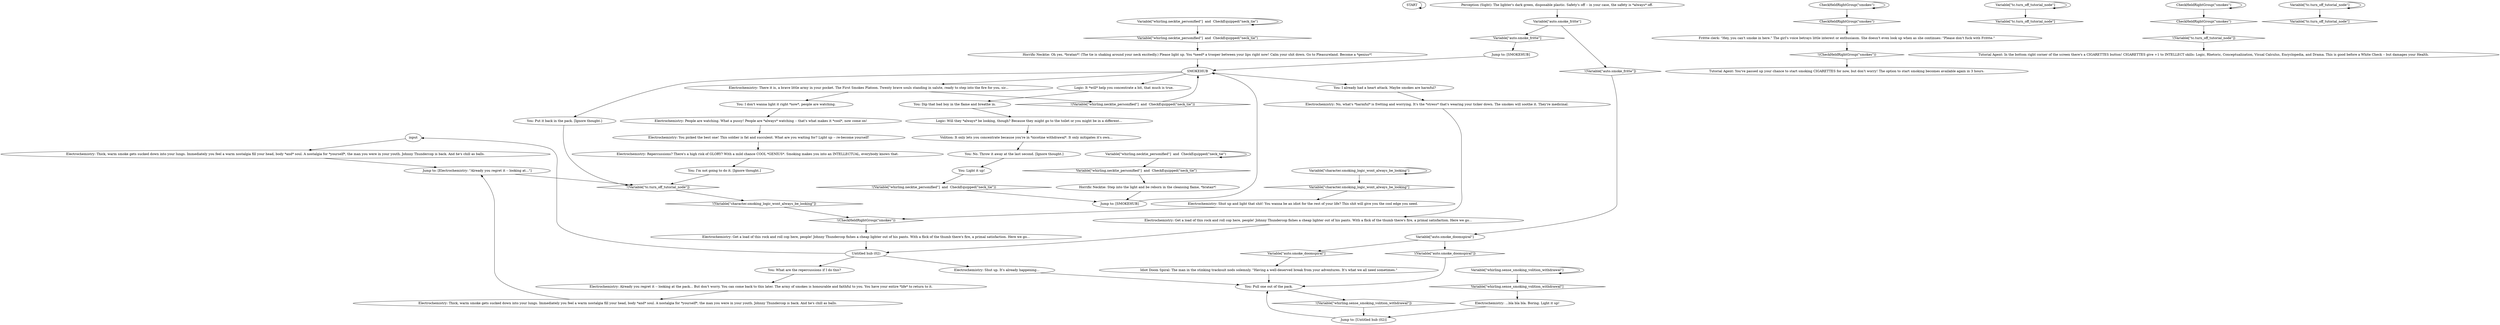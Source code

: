 # INITIATION / SMOKING HABIT
# Global afterthought dialogue to pick up smoking.
# ==================================================
digraph G {
	  0 [label="START"];
	  1 [label="input"];
	  2 [label="You: No. Throw it away at the last second. [Ignore thought.]"];
	  3 [label="Variable[\"whirling.sense_smoking_volition_withdrawal\"]"];
	  4 [label="Variable[\"whirling.sense_smoking_volition_withdrawal\"]", shape=diamond];
	  5 [label="!(Variable[\"whirling.sense_smoking_volition_withdrawal\"])", shape=diamond];
	  6 [label="Electrochemistry: You picked the best one! This soldier is fat and succulent. What are you waiting for? Light up -- re-become yourself!"];
	  7 [label="Logic: Will they *always* be looking, though? Because they might go to the toilet or you might be in a different..."];
	  8 [label="CheckHeldRightGroup(\"smokes\")"];
	  9 [label="CheckHeldRightGroup(\"smokes\")", shape=diamond];
	  10 [label="!(CheckHeldRightGroup(\"smokes\"))", shape=diamond];
	  11 [label="Electrochemistry: Shut up. It's already happening..."];
	  12 [label="You: What are the repercussions if I do this?"];
	  13 [label="You: Dip that bad boy in the flame and breathe in."];
	  14 [label="Volition: It only lets you concentrate because you're in *nicotine withdrawal*. It only mitigates it's own..."];
	  15 [label="Variable[\"character.smoking_logic_wont_always_be_looking\"]"];
	  16 [label="Variable[\"character.smoking_logic_wont_always_be_looking\"]", shape=diamond];
	  17 [label="!(Variable[\"character.smoking_logic_wont_always_be_looking\"])", shape=diamond];
	  18 [label="Tutorial Agent: You've passed up your chance to start smoking CIGARETTES for now, but don't worry! The option to start smoking becomes available again in 3 hours."];
	  19 [label="Electrochemistry: Thick, warm smoke gets sucked down into your lungs. Immediately you feel a warm nostalgia fill your head, body *and* soul. A nostalgia for *yourself*, the man you were in your youth. Johnny Thundercop is back. And he's chill as balls."];
	  20 [label="Electrochemistry: There it is, a brave little army in your pocket. The First Smokes Platoon. Twenty brave souls standing in salute, ready to step into the fire for you, sir..."];
	  21 [label="You: Light it up!"];
	  22 [label="Jump to: [Electrochemistry: \"Already you regret it -- looking at...\"]"];
	  23 [label="Variable[\"tc.turn_off_tutorial_node\"]"];
	  24 [label="Variable[\"tc.turn_off_tutorial_node\"]", shape=diamond];
	  25 [label="!(Variable[\"tc.turn_off_tutorial_node\"])", shape=diamond];
	  26 [label="Electrochemistry: Get a load of this rock and roll cop here, people! Johnny Thundercop fishes a cheap lighter out of his pants. With a flick of the thumb there's fire, a primal satisfaction. Here we go..."];
	  27 [label="Variable[\"whirling.necktie_personified\"]  and  CheckEquipped(\"neck_tie\")"];
	  28 [label="Variable[\"whirling.necktie_personified\"]  and  CheckEquipped(\"neck_tie\")", shape=diamond];
	  29 [label="!(Variable[\"whirling.necktie_personified\"]  and  CheckEquipped(\"neck_tie\"))", shape=diamond];
	  30 [label="CheckHeldRightGroup(\"smokes\")"];
	  31 [label="CheckHeldRightGroup(\"smokes\")", shape=diamond];
	  32 [label="!(CheckHeldRightGroup(\"smokes\"))", shape=diamond];
	  33 [label="Jump to: [SMOKEHUB]"];
	  34 [label="Frittte clerk: \"Hey, you can't smoke in here.\" The girl's voice betrays little interest or enthusiasm. She doesn't even look up when as she continues: \"Please don't fuck with Frittte.\""];
	  35 [label="Electrochemistry: Thick, warm smoke gets sucked down into your lungs. Immediately you feel a warm nostalgia fill your head, body *and* soul. A nostalgia for *yourself*, the man you were in your youth. Johnny Thundercop is back. And he's chill as balls."];
	  36 [label="Variable[\"tc.turn_off_tutorial_node\"]"];
	  37 [label="Variable[\"tc.turn_off_tutorial_node\"]", shape=diamond];
	  38 [label="!(Variable[\"tc.turn_off_tutorial_node\"])", shape=diamond];
	  39 [label="Electrochemistry: Already you regret it -- looking at the pack... But don't worry. You can come back to this later. The army of smokes is honourable and faithful to you. You have your entire *life* to return to it."];
	  40 [label="Electrochemistry: Repercussions? There's a high risk of GLORY? With a mild chance COOL *GENIUS*. Smoking makes you into an INTELLECTUAL, everybody knows that."];
	  41 [label="Variable[\"whirling.necktie_personified\"]  and  CheckEquipped(\"neck_tie\")"];
	  42 [label="Variable[\"whirling.necktie_personified\"]  and  CheckEquipped(\"neck_tie\")", shape=diamond];
	  43 [label="!(Variable[\"whirling.necktie_personified\"]  and  CheckEquipped(\"neck_tie\"))", shape=diamond];
	  44 [label="You: I'm not going to do it. [Ignore thought.]"];
	  45 [label="Logic: It *will* help you concentrate a bit, that much is true."];
	  46 [label="You: I don't wanna light it right *now*, people are watching."];
	  47 [label="You: Pull one out of the pack."];
	  48 [label="Untitled hub (02)"];
	  49 [label="Perception (Sight): The lighter's dark green, disposable plastic. Safety's off -- in your case, the safety is *always* off."];
	  50 [label="Idiot Doom Spiral: The man in the stinking tracksuit nods solemnly. \"Having a well-deserved break from your adventures. It's what we all need sometimes.\""];
	  51 [label="Variable[\"auto.smoke_fritte\"]"];
	  52 [label="Variable[\"auto.smoke_fritte\"]", shape=diamond];
	  53 [label="!(Variable[\"auto.smoke_fritte\"])", shape=diamond];
	  54 [label="Electrochemistry: Get a load of this rock and roll cop here, people! Johnny Thundercop fishes a cheap lighter out of his pants. With a flick of the thumb there's fire, a primal satisfaction. Here we go..."];
	  55 [label="Jump to: [SMOKEHUB]"];
	  56 [label="Jump to: [Untitled hub (02)]"];
	  57 [label="Electrochemistry: Shut up and light that shit! You wanna be an idiot for the rest of your life? This shit will give you the cool edge you need."];
	  58 [label="You: I already had a heart attack. Maybe smokes are harmful?"];
	  59 [label="You: Put it back in the pack. [Ignore thought.]"];
	  60 [label="SMOKEHUB"];
	  61 [label="Horrific Necktie: Oh yes, *bratan*! (The tie is shaking around your neck excitedly.) Please light up. You *need* a trooper between your lips right now! Calm your shit down. Go to Pleasureland. Become a *genius*!"];
	  62 [label="Horrific Necktie: Step into the light and be reborn in the cleansing flame, *bratan*!"];
	  63 [label="Electrochemistry: No, what's *harmful* is fretting and worrying. It's the *stress* that's wearing your ticker down. The smokes will soothe it. They're medicinal."];
	  64 [label="Tutorial Agent: In the bottom right corner of the screen there's a CIGARETTES button! CIGARETTES give +1 to INTELLECT skills: Logic, Rhetoric, Conceptualization, Visual Calculus, Encyclopedia, and Drama. This is good before a White Check -- but damages your Health."];
	  65 [label="Electrochemistry: ...bla bla bla. Boring. Light it up!"];
	  66 [label="Variable[\"auto.smoke_doomspiral\"]"];
	  67 [label="Variable[\"auto.smoke_doomspiral\"]", shape=diamond];
	  68 [label="!(Variable[\"auto.smoke_doomspiral\"])", shape=diamond];
	  69 [label="Electrochemistry: People are watching. What a pussy! People are *always* watching -- that's what makes it *cool*, now come on!"];
	  0 -> 0
	  1 -> 19
	  2 -> 21
	  3 -> 3
	  3 -> 4
	  4 -> 65
	  5 -> 56
	  6 -> 40
	  7 -> 14
	  8 -> 8
	  8 -> 9
	  9 -> 34
	  10 -> 18
	  11 -> 47
	  12 -> 39
	  13 -> 7
	  14 -> 2
	  15 -> 16
	  15 -> 15
	  16 -> 57
	  17 -> 32
	  19 -> 22
	  20 -> 43
	  20 -> 46
	  21 -> 29
	  22 -> 38
	  23 -> 24
	  23 -> 23
	  25 -> 64
	  26 -> 48
	  27 -> 27
	  27 -> 28
	  28 -> 62
	  29 -> 55
	  30 -> 30
	  30 -> 31
	  31 -> 25
	  32 -> 54
	  33 -> 60
	  34 -> 10
	  35 -> 22
	  36 -> 36
	  36 -> 37
	  38 -> 17
	  39 -> 35
	  40 -> 44
	  41 -> 41
	  41 -> 42
	  42 -> 61
	  43 -> 60
	  44 -> 38
	  45 -> 13
	  46 -> 69
	  47 -> 5
	  48 -> 1
	  48 -> 11
	  48 -> 12
	  49 -> 51
	  50 -> 47
	  51 -> 52
	  51 -> 53
	  52 -> 33
	  53 -> 66
	  54 -> 48
	  55 -> 60
	  56 -> 47
	  57 -> 32
	  58 -> 63
	  59 -> 38
	  60 -> 58
	  60 -> 59
	  60 -> 20
	  60 -> 45
	  61 -> 60
	  62 -> 55
	  63 -> 26
	  65 -> 56
	  66 -> 67
	  66 -> 68
	  67 -> 50
	  68 -> 47
	  69 -> 6
}

